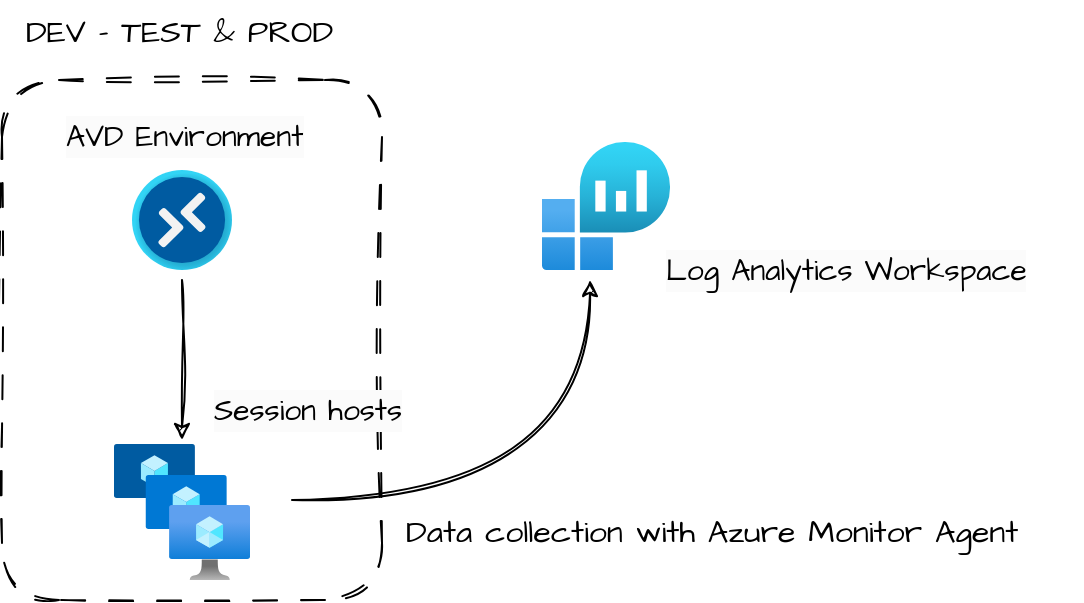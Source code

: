 <mxfile version="24.7.12">
  <diagram name="Page-1" id="1Kgb7-l13WUqOf8Ma4pc">
    <mxGraphModel dx="1026" dy="599" grid="1" gridSize="10" guides="1" tooltips="1" connect="1" arrows="1" fold="1" page="1" pageScale="1" pageWidth="827" pageHeight="1169" math="0" shadow="0">
      <root>
        <mxCell id="0" />
        <mxCell id="1" parent="0" />
        <mxCell id="E3vD47WqBcDcFLuwNZko-9" value="" style="rounded=1;whiteSpace=wrap;html=1;fillColor=none;sketch=1;curveFitting=1;jiggle=2;dashed=1;dashPattern=12 12;" vertex="1" parent="1">
          <mxGeometry x="180" y="210" width="190" height="260" as="geometry" />
        </mxCell>
        <mxCell id="E3vD47WqBcDcFLuwNZko-5" value="" style="edgeStyle=orthogonalEdgeStyle;rounded=0;orthogonalLoop=1;jettySize=auto;html=1;sketch=1;curveFitting=1;jiggle=2;" edge="1" parent="1">
          <mxGeometry relative="1" as="geometry">
            <mxPoint x="270" y="310" as="sourcePoint" />
            <mxPoint x="270" y="390" as="targetPoint" />
          </mxGeometry>
        </mxCell>
        <mxCell id="E3vD47WqBcDcFLuwNZko-6" style="edgeStyle=orthogonalEdgeStyle;rounded=0;orthogonalLoop=1;jettySize=auto;html=1;entryX=0.5;entryY=1;entryDx=0;entryDy=0;sketch=1;curveFitting=1;jiggle=2;curved=1;" edge="1" parent="1">
          <mxGeometry relative="1" as="geometry">
            <mxPoint x="325" y="420" as="sourcePoint" />
            <mxPoint x="474" y="310" as="targetPoint" />
          </mxGeometry>
        </mxCell>
        <mxCell id="E3vD47WqBcDcFLuwNZko-8" value="&lt;span style=&quot;color: rgb(0, 0, 0); font-size: 16px; font-style: normal; font-variant-ligatures: normal; font-variant-caps: normal; font-weight: 400; letter-spacing: normal; orphans: 2; text-align: center; text-indent: 0px; text-transform: none; widows: 2; word-spacing: 0px; -webkit-text-stroke-width: 0px; white-space: nowrap; background-color: rgb(255, 255, 255); text-decoration-thickness: initial; text-decoration-style: initial; text-decoration-color: initial; float: none; display: inline !important;&quot;&gt;Data collection with Azure Monitor Agent&lt;/span&gt;" style="text;whiteSpace=wrap;html=1;fontFamily=Architects Daughter;fontSource=https%3A%2F%2Ffonts.googleapis.com%2Fcss%3Ffamily%3DArchitects%2BDaughter;fontSize=16;" vertex="1" parent="1">
          <mxGeometry x="380" y="420" width="230" height="40" as="geometry" />
        </mxCell>
        <mxCell id="E3vD47WqBcDcFLuwNZko-11" value="&lt;span style=&quot;color: rgb(0, 0, 0); font-size: 16px; font-style: normal; font-variant-ligatures: normal; font-variant-caps: normal; font-weight: 400; letter-spacing: normal; orphans: 2; text-align: center; text-indent: 0px; text-transform: none; widows: 2; word-spacing: 0px; -webkit-text-stroke-width: 0px; white-space: nowrap; background-color: rgb(255, 255, 255); text-decoration-thickness: initial; text-decoration-style: initial; text-decoration-color: initial; float: none; display: inline !important;&quot;&gt;DEV - TEST &amp;amp; PROD&lt;/span&gt;" style="text;whiteSpace=wrap;html=1;fontFamily=Architects Daughter;fontSource=https%3A%2F%2Ffonts.googleapis.com%2Fcss%3Ffamily%3DArchitects%2BDaughter;fontSize=16;" vertex="1" parent="1">
          <mxGeometry x="190" y="170" width="160" height="40" as="geometry" />
        </mxCell>
        <mxCell id="E3vD47WqBcDcFLuwNZko-12" value="" style="image;aspect=fixed;html=1;points=[];align=center;fontSize=12;image=img/lib/azure2/other/Windows_Virtual_Desktop.svg;" vertex="1" parent="1">
          <mxGeometry x="245" y="255" width="50" height="50" as="geometry" />
        </mxCell>
        <mxCell id="E3vD47WqBcDcFLuwNZko-13" value="&lt;span style=&quot;color: rgb(0, 0, 0); font-family: &amp;quot;Architects Daughter&amp;quot;; font-size: 15px; font-style: normal; font-variant-ligatures: normal; font-variant-caps: normal; font-weight: 400; letter-spacing: normal; orphans: 2; text-align: center; text-indent: 0px; text-transform: none; widows: 2; word-spacing: 0px; -webkit-text-stroke-width: 0px; white-space: normal; background-color: rgb(251, 251, 251); text-decoration-thickness: initial; text-decoration-style: initial; text-decoration-color: initial; display: inline !important; float: none;&quot;&gt;AVD Environment&lt;/span&gt;" style="text;whiteSpace=wrap;html=1;" vertex="1" parent="1">
          <mxGeometry x="210" y="223" width="150" height="40" as="geometry" />
        </mxCell>
        <mxCell id="E3vD47WqBcDcFLuwNZko-14" value="" style="image;aspect=fixed;html=1;points=[];align=center;fontSize=12;image=img/lib/azure2/compute/VM_Scale_Sets.svg;" vertex="1" parent="1">
          <mxGeometry x="236" y="392" width="68" height="68" as="geometry" />
        </mxCell>
        <mxCell id="E3vD47WqBcDcFLuwNZko-16" value="&lt;span style=&quot;color: rgb(0, 0, 0); font-family: &amp;quot;Architects Daughter&amp;quot;; font-size: 15px; font-style: normal; font-variant-ligatures: normal; font-variant-caps: normal; font-weight: 400; letter-spacing: normal; orphans: 2; text-align: center; text-indent: 0px; text-transform: none; widows: 2; word-spacing: 0px; -webkit-text-stroke-width: 0px; white-space: normal; background-color: rgb(251, 251, 251); text-decoration-thickness: initial; text-decoration-style: initial; text-decoration-color: initial; display: inline !important; float: none;&quot;&gt;Session hosts&lt;/span&gt;" style="text;whiteSpace=wrap;html=1;" vertex="1" parent="1">
          <mxGeometry x="284" y="360" width="130" height="40" as="geometry" />
        </mxCell>
        <mxCell id="E3vD47WqBcDcFLuwNZko-17" value="" style="image;aspect=fixed;html=1;points=[];align=center;fontSize=12;image=img/lib/azure2/management_governance/Log_Analytics_Workspaces.svg;" vertex="1" parent="1">
          <mxGeometry x="450" y="241" width="64" height="64" as="geometry" />
        </mxCell>
        <mxCell id="E3vD47WqBcDcFLuwNZko-18" value="&lt;span style=&quot;color: rgb(0, 0, 0); font-family: &amp;quot;Architects Daughter&amp;quot;; font-size: 15px; font-style: normal; font-variant-ligatures: normal; font-variant-caps: normal; font-weight: 400; letter-spacing: normal; orphans: 2; text-align: center; text-indent: 0px; text-transform: none; widows: 2; word-spacing: 0px; -webkit-text-stroke-width: 0px; white-space: normal; background-color: rgb(251, 251, 251); text-decoration-thickness: initial; text-decoration-style: initial; text-decoration-color: initial; display: inline !important; float: none;&quot;&gt;Log Analytics Workspace&lt;/span&gt;" style="text;whiteSpace=wrap;html=1;" vertex="1" parent="1">
          <mxGeometry x="510" y="290" width="210" height="40" as="geometry" />
        </mxCell>
      </root>
    </mxGraphModel>
  </diagram>
</mxfile>
